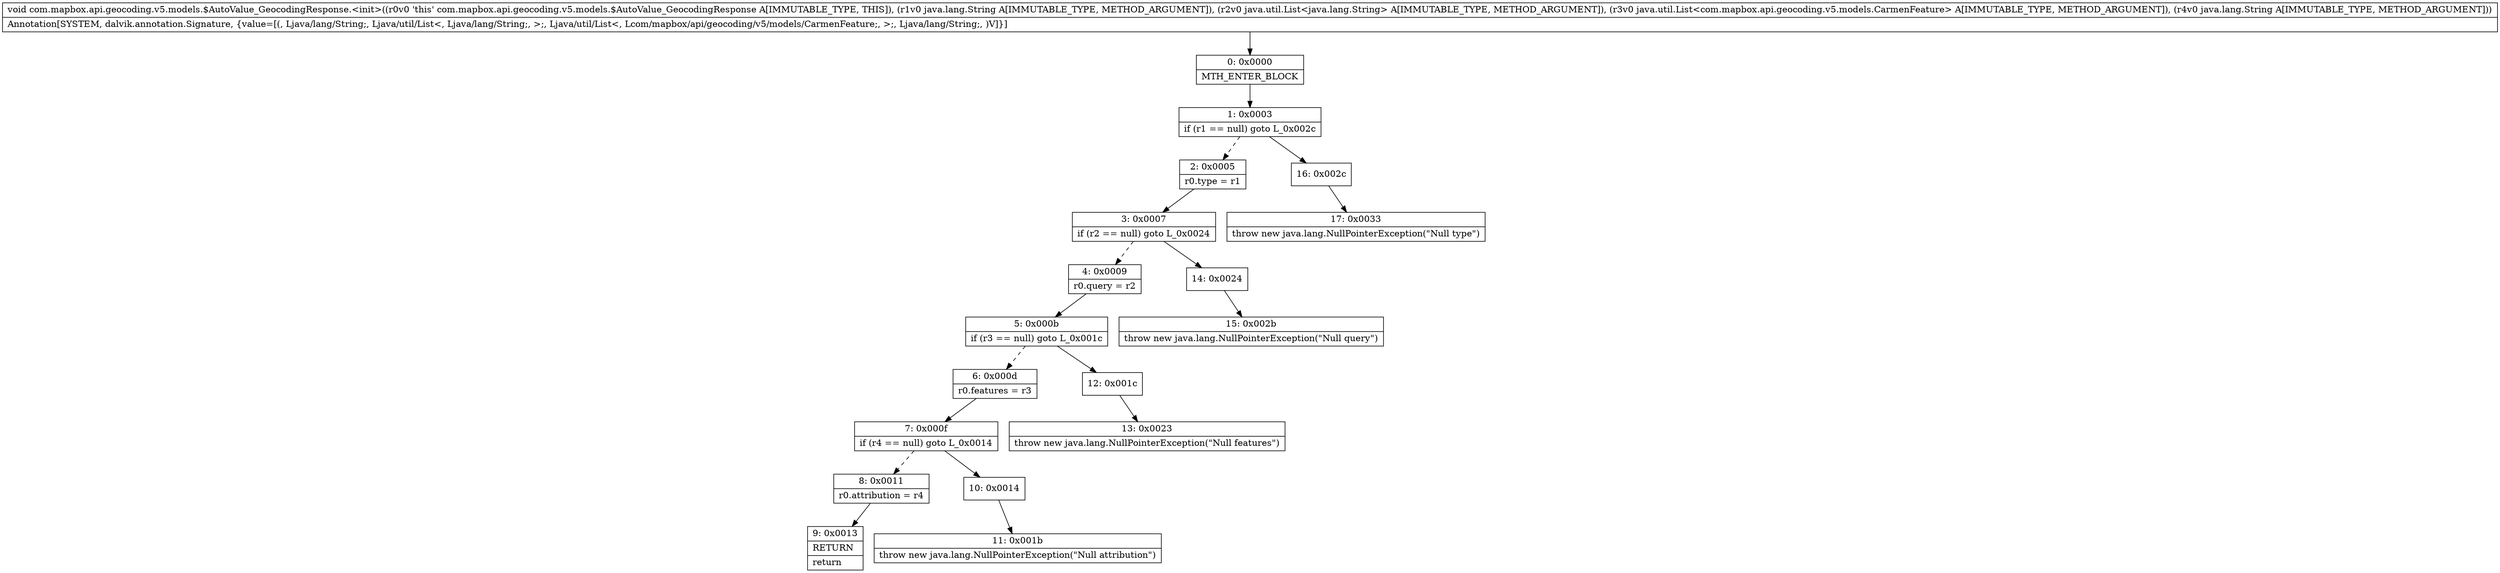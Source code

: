 digraph "CFG forcom.mapbox.api.geocoding.v5.models.$AutoValue_GeocodingResponse.\<init\>(Ljava\/lang\/String;Ljava\/util\/List;Ljava\/util\/List;Ljava\/lang\/String;)V" {
Node_0 [shape=record,label="{0\:\ 0x0000|MTH_ENTER_BLOCK\l}"];
Node_1 [shape=record,label="{1\:\ 0x0003|if (r1 == null) goto L_0x002c\l}"];
Node_2 [shape=record,label="{2\:\ 0x0005|r0.type = r1\l}"];
Node_3 [shape=record,label="{3\:\ 0x0007|if (r2 == null) goto L_0x0024\l}"];
Node_4 [shape=record,label="{4\:\ 0x0009|r0.query = r2\l}"];
Node_5 [shape=record,label="{5\:\ 0x000b|if (r3 == null) goto L_0x001c\l}"];
Node_6 [shape=record,label="{6\:\ 0x000d|r0.features = r3\l}"];
Node_7 [shape=record,label="{7\:\ 0x000f|if (r4 == null) goto L_0x0014\l}"];
Node_8 [shape=record,label="{8\:\ 0x0011|r0.attribution = r4\l}"];
Node_9 [shape=record,label="{9\:\ 0x0013|RETURN\l|return\l}"];
Node_10 [shape=record,label="{10\:\ 0x0014}"];
Node_11 [shape=record,label="{11\:\ 0x001b|throw new java.lang.NullPointerException(\"Null attribution\")\l}"];
Node_12 [shape=record,label="{12\:\ 0x001c}"];
Node_13 [shape=record,label="{13\:\ 0x0023|throw new java.lang.NullPointerException(\"Null features\")\l}"];
Node_14 [shape=record,label="{14\:\ 0x0024}"];
Node_15 [shape=record,label="{15\:\ 0x002b|throw new java.lang.NullPointerException(\"Null query\")\l}"];
Node_16 [shape=record,label="{16\:\ 0x002c}"];
Node_17 [shape=record,label="{17\:\ 0x0033|throw new java.lang.NullPointerException(\"Null type\")\l}"];
MethodNode[shape=record,label="{void com.mapbox.api.geocoding.v5.models.$AutoValue_GeocodingResponse.\<init\>((r0v0 'this' com.mapbox.api.geocoding.v5.models.$AutoValue_GeocodingResponse A[IMMUTABLE_TYPE, THIS]), (r1v0 java.lang.String A[IMMUTABLE_TYPE, METHOD_ARGUMENT]), (r2v0 java.util.List\<java.lang.String\> A[IMMUTABLE_TYPE, METHOD_ARGUMENT]), (r3v0 java.util.List\<com.mapbox.api.geocoding.v5.models.CarmenFeature\> A[IMMUTABLE_TYPE, METHOD_ARGUMENT]), (r4v0 java.lang.String A[IMMUTABLE_TYPE, METHOD_ARGUMENT]))  | Annotation[SYSTEM, dalvik.annotation.Signature, \{value=[(, Ljava\/lang\/String;, Ljava\/util\/List\<, Ljava\/lang\/String;, \>;, Ljava\/util\/List\<, Lcom\/mapbox\/api\/geocoding\/v5\/models\/CarmenFeature;, \>;, Ljava\/lang\/String;, )V]\}]\l}"];
MethodNode -> Node_0;
Node_0 -> Node_1;
Node_1 -> Node_2[style=dashed];
Node_1 -> Node_16;
Node_2 -> Node_3;
Node_3 -> Node_4[style=dashed];
Node_3 -> Node_14;
Node_4 -> Node_5;
Node_5 -> Node_6[style=dashed];
Node_5 -> Node_12;
Node_6 -> Node_7;
Node_7 -> Node_8[style=dashed];
Node_7 -> Node_10;
Node_8 -> Node_9;
Node_10 -> Node_11;
Node_12 -> Node_13;
Node_14 -> Node_15;
Node_16 -> Node_17;
}


